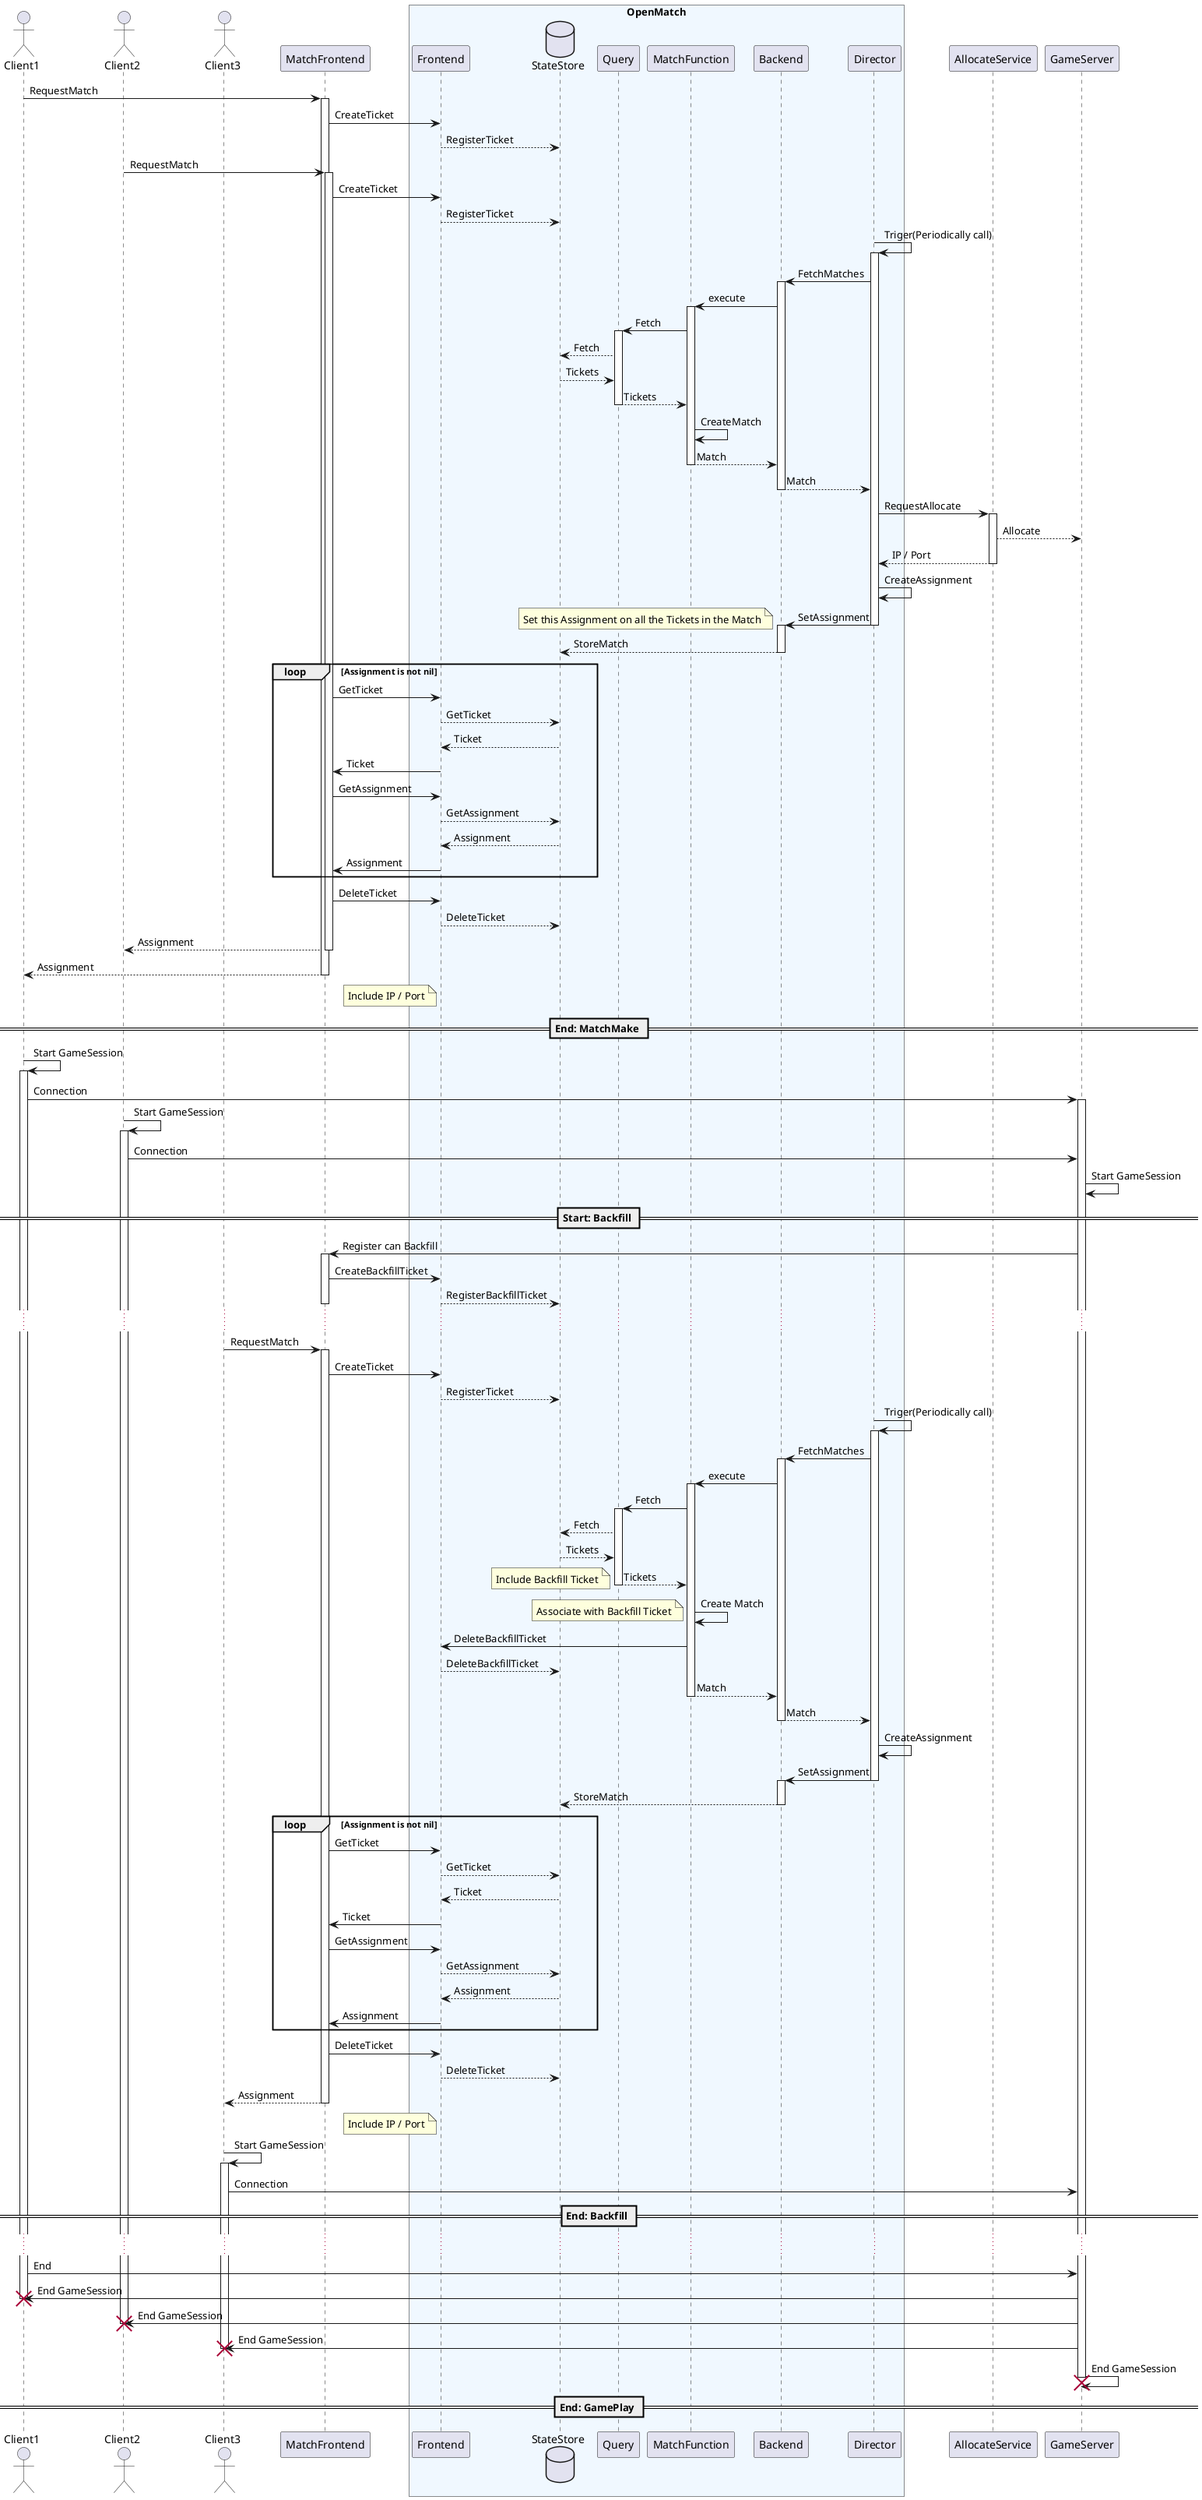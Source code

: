 @startuml

actor Client1
actor Client2
actor Client3
participant MatchFrontend
box "OpenMatch" #f0f8ff
    participant Frontend
    database StateStore
    participant Query
    participant MatchFunction
    participant Backend
    participant Director
end box
participant AllocateService
participant GameServer

Client1 -> MatchFrontend: RequestMatch
activate MatchFrontend
MatchFrontend -> Frontend: CreateTicket
Frontend --> StateStore: RegisterTicket


Client2 -> MatchFrontend: RequestMatch
activate MatchFrontend
MatchFrontend -> Frontend: CreateTicket
Frontend --> StateStore: RegisterTicket

Director -> Director: Triger(Periodically call)
activate Director
Director -> Backend: FetchMatches
activate Backend
Backend -> MatchFunction: execute
activate MatchFunction
MatchFunction -> Query: Fetch
activate Query
Query --> StateStore: Fetch
StateStore --> Query: Tickets
return Tickets
MatchFunction -> MatchFunction: CreateMatch
return Match
return Match

Director -> AllocateService: RequestAllocate
activate AllocateService
AllocateService --> GameServer: Allocate
return IP / Port

Director -> Director: CreateAssignment
Director -> Backend: SetAssignment
deactivate Director
activate Backend
note left: Set this Assignment on all the Tickets in the Match
Backend --> StateStore: StoreMatch
deactivate Backend

loop Assignment is not nil
    MatchFrontend -> Frontend: GetTicket
    Frontend --> StateStore: GetTicket
    StateStore --> Frontend: Ticket
    Frontend -> MatchFrontend: Ticket
    MatchFrontend -> Frontend: GetAssignment
    Frontend --> StateStore: GetAssignment
    StateStore --> Frontend: Assignment
    Frontend -> MatchFrontend: Assignment
end
MatchFrontend -> Frontend: DeleteTicket
Frontend --> StateStore: DeleteTicket
return Assignment
return Assignment
note left of Frontend: Include IP / Port

== End: MatchMake ==

Client1 -> Client1: Start GameSession
activate Client1
Client1 -> GameServer: Connection

activate GameServer

Client2 -> Client2: Start GameSession
activate Client2
Client2 -> GameServer: Connection

GameServer -> GameServer: Start GameSession

== Start: Backfill ==

GameServer -> MatchFrontend: Register can Backfill
activate MatchFrontend
MatchFrontend -> Frontend: CreateBackfillTicket
Frontend --> StateStore: RegisterBackfillTicket
deactivate MatchFrontend

...

Client3 -> MatchFrontend: RequestMatch
activate MatchFrontend
MatchFrontend -> Frontend: CreateTicket
Frontend --> StateStore: RegisterTicket

Director -> Director: Triger(Periodically call)
activate Director
Director -> Backend: FetchMatches
activate Backend
Backend -> MatchFunction: execute
activate MatchFunction
MatchFunction -> Query: Fetch
activate Query
Query --> StateStore: Fetch
StateStore --> Query: Tickets
return Tickets
note left: Include Backfill Ticket
MatchFunction -> MatchFunction: Create Match
note left: Associate with Backfill Ticket
MatchFunction -> Frontend: DeleteBackfillTicket
Frontend --> StateStore: DeleteBackfillTicket
return Match
return Match

Director -> Director: CreateAssignment
Director -> Backend: SetAssignment
deactivate Director
activate Backend
Backend --> StateStore: StoreMatch
deactivate Backend

loop Assignment is not nil
    MatchFrontend -> Frontend: GetTicket
    Frontend --> StateStore: GetTicket
    StateStore --> Frontend: Ticket
    Frontend -> MatchFrontend: Ticket
    MatchFrontend -> Frontend: GetAssignment
    Frontend --> StateStore: GetAssignment
    StateStore --> Frontend: Assignment
    Frontend -> MatchFrontend: Assignment
end
MatchFrontend -> Frontend: DeleteTicket
Frontend --> StateStore: DeleteTicket
return Assignment
note left of Frontend: Include IP / Port

Client3 -> Client3: Start GameSession
activate Client3
Client3 -> GameServer: Connection

== End: Backfill ==

...

Client1 -> GameServer: End
GameServer -> Client1: End GameSession
destroy Client1
deactivate Client1
deactivate Client1
GameServer -> Client2: End GameSession
destroy Client2
deactivate Client2
deactivate Client2
GameServer -> Client3: End GameSession
destroy Client3
deactivate Client3
deactivate Client3

GameServer -> GameServer: End GameSession
deactivate GameServer

== End: GamePlay ==

destroy GameServer

@enduml